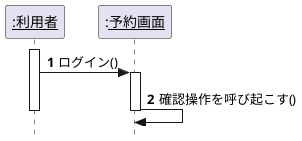 @startuml 演習4-2_SD_利用者と予約画面
hide footbox
    'メッセージに自動で番号を降る
autonumber
    ' 厳密なUMLに準拠する
skinparam style strictuml
participant "<u>:利用者</u>" as custmer
participant ":<u>予約画面</u>" as clerk
activate custmer
    custmer -> clerk: ログイン()
    activate clerk
        clerk -> clerk: 確認操作を呼び起こす()
    deactivate clerk
deactivate custmer

@enduml